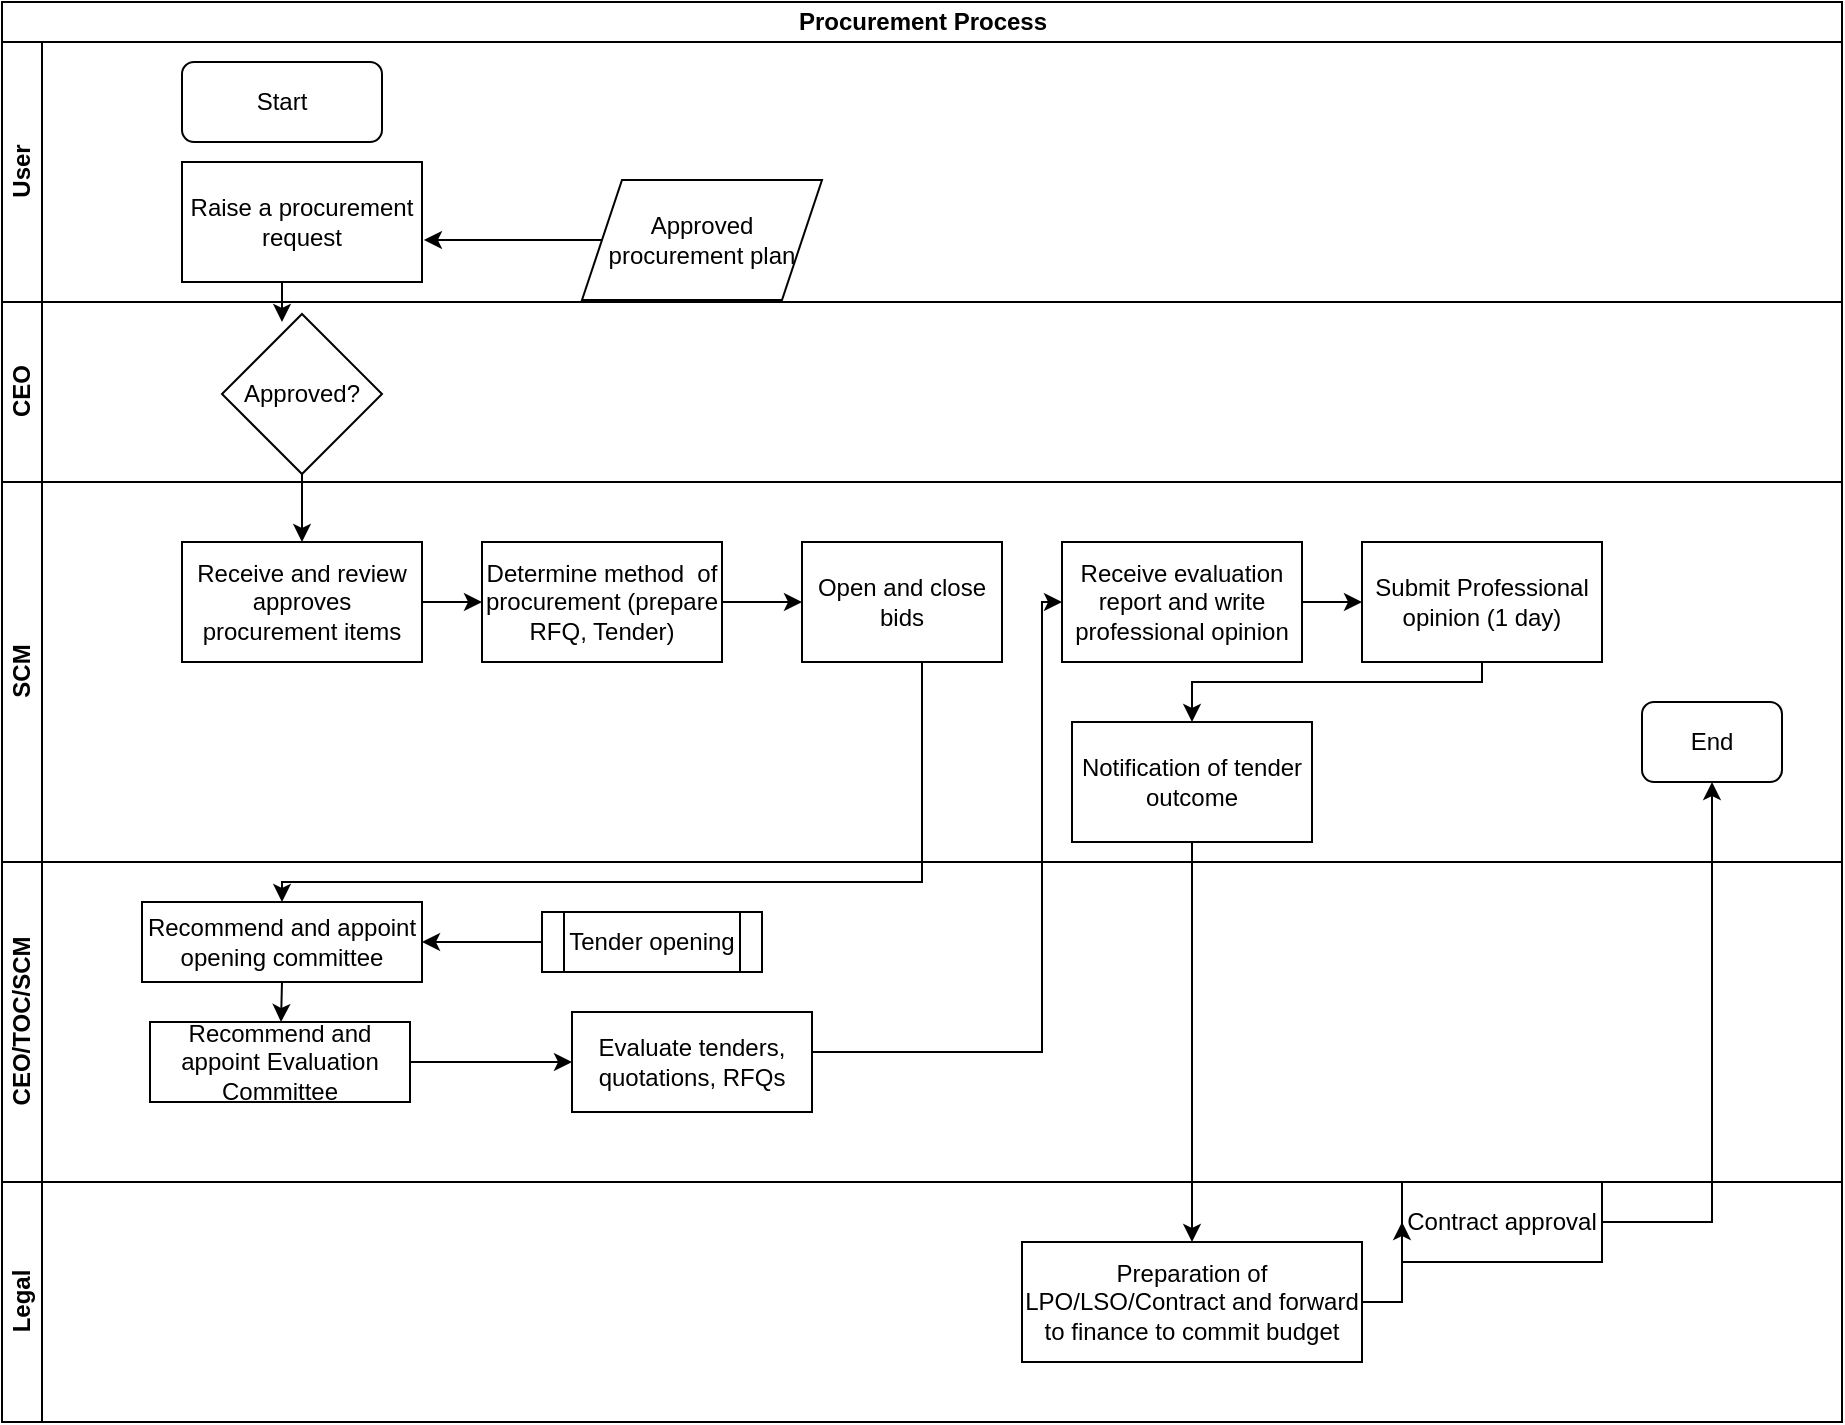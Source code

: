 <mxfile version="13.6.5" type="github">
  <diagram id="xM27OieIbMALI31ukY2t" name="Page-1">
    <mxGraphModel dx="1038" dy="547" grid="1" gridSize="10" guides="1" tooltips="1" connect="1" arrows="1" fold="1" page="1" pageScale="1" pageWidth="1169" pageHeight="827" math="0" shadow="0">
      <root>
        <mxCell id="0" />
        <mxCell id="1" parent="0" />
        <mxCell id="jW3dJstzmmCNHD0gEhLT-24" value="" style="edgeStyle=orthogonalEdgeStyle;rounded=0;orthogonalLoop=1;jettySize=auto;html=1;exitX=0.5;exitY=1;exitDx=0;exitDy=0;" edge="1" parent="1" source="jW3dJstzmmCNHD0gEhLT-8">
          <mxGeometry relative="1" as="geometry">
            <mxPoint x="310" y="230" as="sourcePoint" />
            <mxPoint x="190" y="200" as="targetPoint" />
          </mxGeometry>
        </mxCell>
        <mxCell id="jW3dJstzmmCNHD0gEhLT-1" value="Procurement Process" style="swimlane;html=1;childLayout=stackLayout;resizeParent=1;resizeParentMax=0;horizontal=1;startSize=20;horizontalStack=0;" vertex="1" parent="1">
          <mxGeometry x="50" y="40" width="920" height="710" as="geometry" />
        </mxCell>
        <mxCell id="jW3dJstzmmCNHD0gEhLT-2" value="User" style="swimlane;html=1;startSize=20;horizontal=0;" vertex="1" parent="jW3dJstzmmCNHD0gEhLT-1">
          <mxGeometry y="20" width="920" height="130" as="geometry" />
        </mxCell>
        <mxCell id="jW3dJstzmmCNHD0gEhLT-7" value="Start" style="rounded=1;whiteSpace=wrap;html=1;" vertex="1" parent="jW3dJstzmmCNHD0gEhLT-2">
          <mxGeometry x="90" y="10" width="100" height="40" as="geometry" />
        </mxCell>
        <mxCell id="jW3dJstzmmCNHD0gEhLT-8" value="Raise a procurement request" style="rounded=0;whiteSpace=wrap;html=1;" vertex="1" parent="jW3dJstzmmCNHD0gEhLT-2">
          <mxGeometry x="90" y="60" width="120" height="60" as="geometry" />
        </mxCell>
        <mxCell id="jW3dJstzmmCNHD0gEhLT-11" value="" style="edgeStyle=orthogonalEdgeStyle;rounded=0;orthogonalLoop=1;jettySize=auto;html=1;entryX=1.008;entryY=0.65;entryDx=0;entryDy=0;entryPerimeter=0;exitX=0;exitY=0.5;exitDx=0;exitDy=0;" edge="1" parent="jW3dJstzmmCNHD0gEhLT-2" source="jW3dJstzmmCNHD0gEhLT-10" target="jW3dJstzmmCNHD0gEhLT-8">
          <mxGeometry relative="1" as="geometry">
            <mxPoint x="240" y="150" as="sourcePoint" />
          </mxGeometry>
        </mxCell>
        <mxCell id="jW3dJstzmmCNHD0gEhLT-10" value="Approved procurement plan" style="shape=parallelogram;perimeter=parallelogramPerimeter;whiteSpace=wrap;html=1;fixedSize=1;rounded=0;" vertex="1" parent="jW3dJstzmmCNHD0gEhLT-2">
          <mxGeometry x="290" y="69" width="120" height="60" as="geometry" />
        </mxCell>
        <mxCell id="jW3dJstzmmCNHD0gEhLT-3" value="CEO" style="swimlane;html=1;startSize=20;horizontal=0;" vertex="1" parent="jW3dJstzmmCNHD0gEhLT-1">
          <mxGeometry y="150" width="920" height="90" as="geometry" />
        </mxCell>
        <mxCell id="jW3dJstzmmCNHD0gEhLT-12" value="Approved?" style="rhombus;whiteSpace=wrap;html=1;rounded=0;" vertex="1" parent="jW3dJstzmmCNHD0gEhLT-3">
          <mxGeometry x="110" y="6" width="80" height="80" as="geometry" />
        </mxCell>
        <mxCell id="jW3dJstzmmCNHD0gEhLT-4" value="SCM" style="swimlane;html=1;startSize=20;horizontal=0;" vertex="1" parent="jW3dJstzmmCNHD0gEhLT-1">
          <mxGeometry y="240" width="920" height="190" as="geometry" />
        </mxCell>
        <mxCell id="jW3dJstzmmCNHD0gEhLT-18" value="Open and close bids" style="whiteSpace=wrap;html=1;rounded=0;" vertex="1" parent="jW3dJstzmmCNHD0gEhLT-4">
          <mxGeometry x="400" y="30" width="100" height="60" as="geometry" />
        </mxCell>
        <mxCell id="jW3dJstzmmCNHD0gEhLT-16" value="Determine method&amp;nbsp; of procurement (prepare RFQ, Tender)" style="whiteSpace=wrap;html=1;rounded=0;" vertex="1" parent="jW3dJstzmmCNHD0gEhLT-4">
          <mxGeometry x="240" y="30" width="120" height="60" as="geometry" />
        </mxCell>
        <mxCell id="jW3dJstzmmCNHD0gEhLT-14" value="Receive and review approves procurement items" style="whiteSpace=wrap;html=1;rounded=0;" vertex="1" parent="jW3dJstzmmCNHD0gEhLT-4">
          <mxGeometry x="90" y="30" width="120" height="60" as="geometry" />
        </mxCell>
        <mxCell id="jW3dJstzmmCNHD0gEhLT-17" value="" style="edgeStyle=orthogonalEdgeStyle;rounded=0;orthogonalLoop=1;jettySize=auto;html=1;" edge="1" parent="jW3dJstzmmCNHD0gEhLT-4" source="jW3dJstzmmCNHD0gEhLT-14" target="jW3dJstzmmCNHD0gEhLT-16">
          <mxGeometry relative="1" as="geometry" />
        </mxCell>
        <mxCell id="jW3dJstzmmCNHD0gEhLT-19" value="" style="edgeStyle=orthogonalEdgeStyle;rounded=0;orthogonalLoop=1;jettySize=auto;html=1;" edge="1" parent="jW3dJstzmmCNHD0gEhLT-4" source="jW3dJstzmmCNHD0gEhLT-16" target="jW3dJstzmmCNHD0gEhLT-18">
          <mxGeometry relative="1" as="geometry" />
        </mxCell>
        <mxCell id="jW3dJstzmmCNHD0gEhLT-29" value="Receive evaluation report and write professional opinion" style="whiteSpace=wrap;html=1;rounded=0;" vertex="1" parent="jW3dJstzmmCNHD0gEhLT-4">
          <mxGeometry x="530" y="30" width="120" height="60" as="geometry" />
        </mxCell>
        <mxCell id="jW3dJstzmmCNHD0gEhLT-33" value="" style="edgeStyle=orthogonalEdgeStyle;rounded=0;orthogonalLoop=1;jettySize=auto;html=1;" edge="1" parent="jW3dJstzmmCNHD0gEhLT-4" source="jW3dJstzmmCNHD0gEhLT-29" target="jW3dJstzmmCNHD0gEhLT-32">
          <mxGeometry relative="1" as="geometry" />
        </mxCell>
        <mxCell id="jW3dJstzmmCNHD0gEhLT-32" value="Submit Professional opinion (1 day)" style="whiteSpace=wrap;html=1;rounded=0;" vertex="1" parent="jW3dJstzmmCNHD0gEhLT-4">
          <mxGeometry x="680" y="30" width="120" height="60" as="geometry" />
        </mxCell>
        <mxCell id="jW3dJstzmmCNHD0gEhLT-35" value="" style="edgeStyle=orthogonalEdgeStyle;rounded=0;orthogonalLoop=1;jettySize=auto;html=1;" edge="1" parent="jW3dJstzmmCNHD0gEhLT-4" source="jW3dJstzmmCNHD0gEhLT-32" target="jW3dJstzmmCNHD0gEhLT-34">
          <mxGeometry relative="1" as="geometry">
            <Array as="points">
              <mxPoint x="740" y="100" />
              <mxPoint x="595" y="100" />
            </Array>
          </mxGeometry>
        </mxCell>
        <mxCell id="jW3dJstzmmCNHD0gEhLT-42" value="End" style="rounded=1;whiteSpace=wrap;html=1;" vertex="1" parent="jW3dJstzmmCNHD0gEhLT-4">
          <mxGeometry x="820" y="110" width="70" height="40" as="geometry" />
        </mxCell>
        <mxCell id="jW3dJstzmmCNHD0gEhLT-34" value="Notification of tender outcome" style="whiteSpace=wrap;html=1;rounded=0;" vertex="1" parent="jW3dJstzmmCNHD0gEhLT-4">
          <mxGeometry x="535" y="120" width="120" height="60" as="geometry" />
        </mxCell>
        <mxCell id="jW3dJstzmmCNHD0gEhLT-5" value="CEO/TOC/SCM" style="swimlane;html=1;startSize=20;horizontal=0;" vertex="1" parent="jW3dJstzmmCNHD0gEhLT-1">
          <mxGeometry y="430" width="920" height="160" as="geometry" />
        </mxCell>
        <mxCell id="jW3dJstzmmCNHD0gEhLT-20" value="Recommend and appoint opening committee" style="whiteSpace=wrap;html=1;rounded=0;" vertex="1" parent="jW3dJstzmmCNHD0gEhLT-5">
          <mxGeometry x="70" y="20" width="140" height="40" as="geometry" />
        </mxCell>
        <mxCell id="jW3dJstzmmCNHD0gEhLT-45" value="Tender opening" style="shape=process;whiteSpace=wrap;html=1;backgroundOutline=1;" vertex="1" parent="jW3dJstzmmCNHD0gEhLT-5">
          <mxGeometry x="270" y="25" width="110" height="30" as="geometry" />
        </mxCell>
        <mxCell id="jW3dJstzmmCNHD0gEhLT-25" value="Recommend and appoint Evaluation Committee" style="whiteSpace=wrap;html=1;rounded=0;" vertex="1" parent="jW3dJstzmmCNHD0gEhLT-5">
          <mxGeometry x="74" y="80" width="130" height="40" as="geometry" />
        </mxCell>
        <mxCell id="jW3dJstzmmCNHD0gEhLT-31" value="" style="endArrow=classic;html=1;exitX=0.5;exitY=1;exitDx=0;exitDy=0;" edge="1" parent="jW3dJstzmmCNHD0gEhLT-5" source="jW3dJstzmmCNHD0gEhLT-20" target="jW3dJstzmmCNHD0gEhLT-25">
          <mxGeometry width="50" height="50" relative="1" as="geometry">
            <mxPoint x="300" y="100" as="sourcePoint" />
            <mxPoint x="350" y="50" as="targetPoint" />
          </mxGeometry>
        </mxCell>
        <mxCell id="jW3dJstzmmCNHD0gEhLT-46" value="" style="endArrow=classic;html=1;exitX=0;exitY=0.5;exitDx=0;exitDy=0;" edge="1" parent="jW3dJstzmmCNHD0gEhLT-5" source="jW3dJstzmmCNHD0gEhLT-45" target="jW3dJstzmmCNHD0gEhLT-20">
          <mxGeometry width="50" height="50" relative="1" as="geometry">
            <mxPoint x="490" y="110" as="sourcePoint" />
            <mxPoint x="540" y="60" as="targetPoint" />
          </mxGeometry>
        </mxCell>
        <mxCell id="jW3dJstzmmCNHD0gEhLT-6" value="Legal" style="swimlane;html=1;startSize=20;horizontal=0;" vertex="1" parent="jW3dJstzmmCNHD0gEhLT-1">
          <mxGeometry y="590" width="920" height="120" as="geometry" />
        </mxCell>
        <mxCell id="jW3dJstzmmCNHD0gEhLT-36" value="Preparation of LPO/LSO/Contract and forward to finance to commit budget" style="whiteSpace=wrap;html=1;rounded=0;" vertex="1" parent="jW3dJstzmmCNHD0gEhLT-6">
          <mxGeometry x="510" y="30" width="170" height="60" as="geometry" />
        </mxCell>
        <mxCell id="jW3dJstzmmCNHD0gEhLT-15" value="" style="edgeStyle=orthogonalEdgeStyle;rounded=0;orthogonalLoop=1;jettySize=auto;html=1;" edge="1" parent="jW3dJstzmmCNHD0gEhLT-1" source="jW3dJstzmmCNHD0gEhLT-12" target="jW3dJstzmmCNHD0gEhLT-14">
          <mxGeometry relative="1" as="geometry" />
        </mxCell>
        <mxCell id="jW3dJstzmmCNHD0gEhLT-21" value="" style="edgeStyle=orthogonalEdgeStyle;rounded=0;orthogonalLoop=1;jettySize=auto;html=1;" edge="1" parent="jW3dJstzmmCNHD0gEhLT-1" source="jW3dJstzmmCNHD0gEhLT-18" target="jW3dJstzmmCNHD0gEhLT-20">
          <mxGeometry relative="1" as="geometry">
            <Array as="points">
              <mxPoint x="460" y="440" />
              <mxPoint x="140" y="440" />
            </Array>
          </mxGeometry>
        </mxCell>
        <mxCell id="jW3dJstzmmCNHD0gEhLT-37" value="" style="edgeStyle=orthogonalEdgeStyle;rounded=0;orthogonalLoop=1;jettySize=auto;html=1;" edge="1" parent="jW3dJstzmmCNHD0gEhLT-1" source="jW3dJstzmmCNHD0gEhLT-34" target="jW3dJstzmmCNHD0gEhLT-36">
          <mxGeometry relative="1" as="geometry" />
        </mxCell>
        <mxCell id="jW3dJstzmmCNHD0gEhLT-30" value="" style="edgeStyle=orthogonalEdgeStyle;rounded=0;orthogonalLoop=1;jettySize=auto;html=1;" edge="1" parent="1" source="jW3dJstzmmCNHD0gEhLT-27" target="jW3dJstzmmCNHD0gEhLT-29">
          <mxGeometry relative="1" as="geometry">
            <Array as="points">
              <mxPoint x="570" y="565" />
              <mxPoint x="570" y="340" />
            </Array>
          </mxGeometry>
        </mxCell>
        <mxCell id="jW3dJstzmmCNHD0gEhLT-27" value="Evaluate tenders, quotations, RFQs" style="whiteSpace=wrap;html=1;rounded=0;" vertex="1" parent="1">
          <mxGeometry x="335" y="545" width="120" height="50" as="geometry" />
        </mxCell>
        <mxCell id="jW3dJstzmmCNHD0gEhLT-28" value="" style="edgeStyle=orthogonalEdgeStyle;rounded=0;orthogonalLoop=1;jettySize=auto;html=1;" edge="1" parent="1" source="jW3dJstzmmCNHD0gEhLT-25" target="jW3dJstzmmCNHD0gEhLT-27">
          <mxGeometry relative="1" as="geometry" />
        </mxCell>
        <mxCell id="jW3dJstzmmCNHD0gEhLT-44" value="" style="edgeStyle=orthogonalEdgeStyle;rounded=0;orthogonalLoop=1;jettySize=auto;html=1;entryX=0.5;entryY=1;entryDx=0;entryDy=0;" edge="1" parent="1" source="jW3dJstzmmCNHD0gEhLT-40" target="jW3dJstzmmCNHD0gEhLT-42">
          <mxGeometry relative="1" as="geometry">
            <mxPoint x="930" y="650" as="targetPoint" />
          </mxGeometry>
        </mxCell>
        <mxCell id="jW3dJstzmmCNHD0gEhLT-40" value="Contract approval" style="whiteSpace=wrap;html=1;rounded=0;" vertex="1" parent="1">
          <mxGeometry x="750" y="630" width="100" height="40" as="geometry" />
        </mxCell>
        <mxCell id="jW3dJstzmmCNHD0gEhLT-41" value="" style="edgeStyle=orthogonalEdgeStyle;rounded=0;orthogonalLoop=1;jettySize=auto;html=1;" edge="1" parent="1" source="jW3dJstzmmCNHD0gEhLT-36" target="jW3dJstzmmCNHD0gEhLT-40">
          <mxGeometry relative="1" as="geometry" />
        </mxCell>
      </root>
    </mxGraphModel>
  </diagram>
</mxfile>
